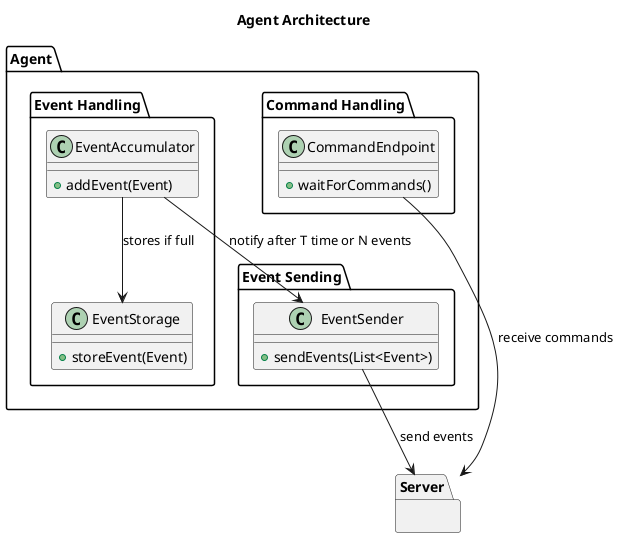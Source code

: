 @startuml
title Agent Architecture

package "Agent" {

    package "Event Handling" {
        class EventAccumulator {
            +addEvent(Event)
        }

        class EventStorage {
            +storeEvent(Event)
        }

        EventAccumulator --> EventStorage : stores if full
    }

    package "Event Sending" {
        class EventSender {
            +sendEvents(List<Event>)
        }

        EventAccumulator --> EventSender : notify after T time or N events
    }

    package "Command Handling" {
        class CommandEndpoint {
            +waitForCommands()
        }
    }
}

package "Server" {
}

EventSender --> Server : send events
CommandEndpoint --> Server : receive commands

@enduml
